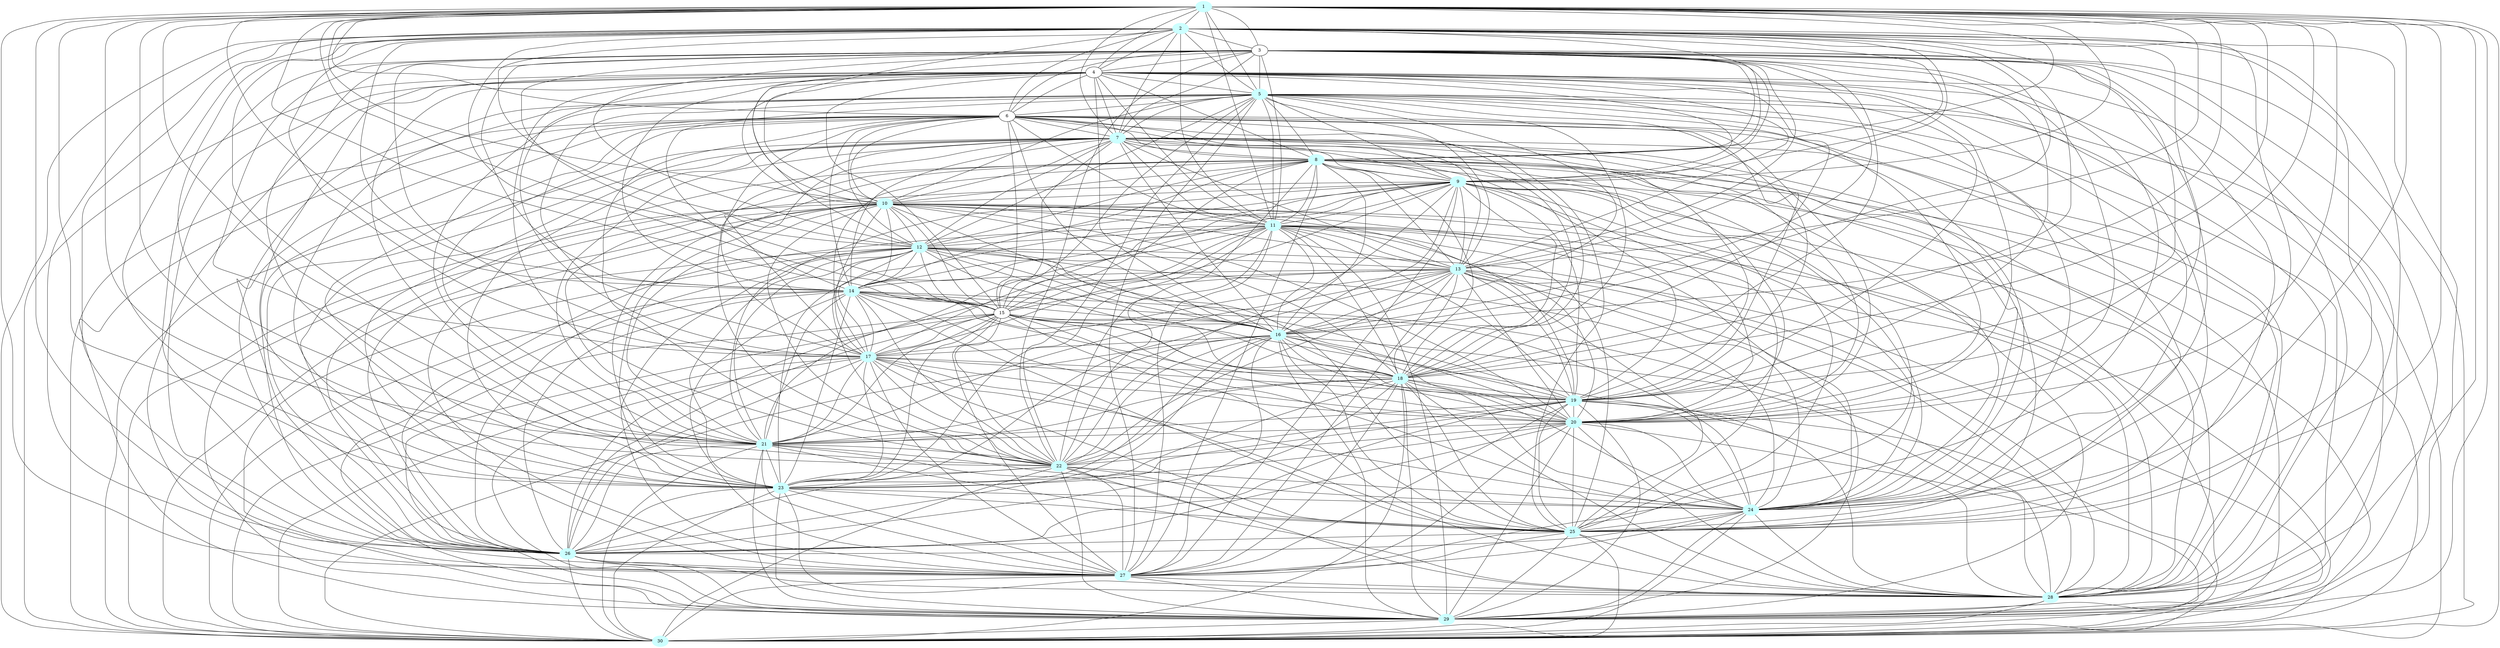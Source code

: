 graph G {
    1 [style=filled, color="#CCFFFF"];
    2 [style=filled, color="#CCFFFF"];
    5 [style=filled, color="#CCFFFF"];
    7 [style=filled, color="#CCFFFF"];
    8 [style=filled, color="#CCFFFF"];
    9 [style=filled, color="#CCFFFF"];
    10 [style=filled, color="#CCFFFF"];
    11 [style=filled, color="#CCFFFF"];
    12 [style=filled, color="#CCFFFF"];
    13 [style=filled, color="#CCFFFF"];
    14 [style=filled, color="#CCFFFF"];
    16 [style=filled, color="#CCFFFF"];
    17 [style=filled, color="#CCFFFF"];
    18 [style=filled, color="#CCFFFF"];
    19 [style=filled, color="#CCFFFF"];
    20 [style=filled, color="#CCFFFF"];
    21 [style=filled, color="#CCFFFF"];
    22 [style=filled, color="#CCFFFF"];
    23 [style=filled, color="#CCFFFF"];
    24 [style=filled, color="#CCFFFF"];
    25 [style=filled, color="#CCFFFF"];
    26 [style=filled, color="#CCFFFF"];
    27 [style=filled, color="#CCFFFF"];
    28 [style=filled, color="#CCFFFF"];
    29 [style=filled, color="#CCFFFF"];
    30 [style=filled, color="#CCFFFF"];
    1 -- 2 [len= 4]
    1 -- 3 [len= 4]
    1 -- 4 [len= 6]
    1 -- 5 [len= 4]
    1 -- 6 [len= 5]
    1 -- 7 [len= 4]
    1 -- 8 [len= 4]
    1 -- 9 [len= 5]
    1 -- 10 [len= 5]
    1 -- 11 [len= 4]
    1 -- 12 [len= 4]
    1 -- 13 [len= 5]
    1 -- 14 [len= 4]
    1 -- 15 [len= 5]
    1 -- 16 [len= 5]
    1 -- 17 [len= 4]
    1 -- 18 [len= 4]
    1 -- 19 [len= 4]
    1 -- 20 [len= 4]
    1 -- 21 [len= 4]
    1 -- 22 [len= 5]
    1 -- 23 [len= 5]
    1 -- 24 [len= 4]
    1 -- 25 [len= 3]
    1 -- 26 [len= 4]
    1 -- 27 [len= 4]
    1 -- 28 [len= 4]
    1 -- 29 [len= 4]
    1 -- 30 [len= 4]
    2 -- 3 [len= 5]
    2 -- 4 [len= 6]
    2 -- 5 [len= 4]
    2 -- 6 [len= 5]
    2 -- 7 [len= 4]
    2 -- 8 [len= 5]
    2 -- 9 [len= 5]
    2 -- 10 [len= 5]
    2 -- 11 [len= 4]
    2 -- 12 [len= 4]
    2 -- 13 [len= 5]
    2 -- 14 [len= 4]
    2 -- 15 [len= 5]
    2 -- 16 [len= 5]
    2 -- 17 [len= 5]
    2 -- 18 [len= 4]
    2 -- 19 [len= 4]
    2 -- 20 [len= 4]
    2 -- 21 [len= 5]
    2 -- 22 [len= 5]
    2 -- 23 [len= 5]
    2 -- 24 [len= 4]
    2 -- 25 [len= 3]
    2 -- 26 [len= 4]
    2 -- 27 [len= 4]
    2 -- 28 [len= 4]
    2 -- 29 [len= 4]
    2 -- 30 [len= 4]
    3 -- 4 [len= 6]
    3 -- 5 [len= 4]
    3 -- 6 [len= 5]
    3 -- 7 [len= 5]
    3 -- 8 [len= 5]
    3 -- 9 [len= 5]
    3 -- 10 [len= 5]
    3 -- 11 [len= 5]
    3 -- 12 [len= 4]
    3 -- 13 [len= 5]
    3 -- 14 [len= 5]
    3 -- 15 [len= 5]
    3 -- 16 [len= 6]
    3 -- 17 [len= 5]
    3 -- 18 [len= 5]
    3 -- 19 [len= 5]
    3 -- 20 [len= 5]
    3 -- 21 [len= 5]
    3 -- 22 [len= 5]
    3 -- 23 [len= 5]
    3 -- 24 [len= 5]
    3 -- 25 [len= 4]
    3 -- 26 [len= 5]
    3 -- 27 [len= 5]
    3 -- 28 [len= 4]
    3 -- 29 [len= 5]
    3 -- 30 [len= 4]
    4 -- 5 [len= 6]
    4 -- 6 [len= 6]
    4 -- 7 [len= 6]
    4 -- 8 [len= 5]
    4 -- 9 [len= 5]
    4 -- 10 [len= 6]
    4 -- 11 [len= 5]
    4 -- 12 [len= 5]
    4 -- 13 [len= 5]
    4 -- 14 [len= 5]
    4 -- 15 [len= 7]
    4 -- 16 [len= 5]
    4 -- 17 [len= 5]
    4 -- 18 [len= 5]
    4 -- 19 [len= 6]
    4 -- 20 [len= 5]
    4 -- 21 [len= 5]
    4 -- 22 [len= 4]
    4 -- 23 [len= 6]
    4 -- 24 [len= 5]
    4 -- 25 [len= 4]
    4 -- 26 [len= 5]
    4 -- 27 [len= 5]
    4 -- 28 [len= 5]
    4 -- 29 [len= 5]
    4 -- 30 [len= 5]
    5 -- 6 [len= 5]
    5 -- 7 [len= 4]
    5 -- 8 [len= 5]
    5 -- 9 [len= 5]
    5 -- 10 [len= 5]
    5 -- 11 [len= 5]
    5 -- 12 [len= 4]
    5 -- 13 [len= 5]
    5 -- 14 [len= 4]
    5 -- 15 [len= 5]
    5 -- 16 [len= 5]
    5 -- 17 [len= 4]
    5 -- 18 [len= 4]
    5 -- 19 [len= 5]
    5 -- 20 [len= 5]
    5 -- 21 [len= 5]
    5 -- 22 [len= 5]
    5 -- 23 [len= 5]
    5 -- 24 [len= 4]
    5 -- 25 [len= 4]
    5 -- 26 [len= 4]
    5 -- 27 [len= 4]
    5 -- 28 [len= 4]
    5 -- 29 [len= 4]
    5 -- 30 [len= 4]
    6 -- 7 [len= 5]
    6 -- 8 [len= 5]
    6 -- 9 [len= 5]
    6 -- 10 [len= 6]
    6 -- 11 [len= 5]
    6 -- 12 [len= 5]
    6 -- 13 [len= 6]
    6 -- 14 [len= 5]
    6 -- 15 [len= 6]
    6 -- 16 [len= 6]
    6 -- 17 [len= 5]
    6 -- 18 [len= 5]
    6 -- 19 [len= 5]
    6 -- 20 [len= 5]
    6 -- 21 [len= 5]
    6 -- 22 [len= 5]
    6 -- 23 [len= 6]
    6 -- 24 [len= 5]
    6 -- 25 [len= 5]
    6 -- 26 [len= 5]
    6 -- 27 [len= 5]
    6 -- 28 [len= 5]
    6 -- 29 [len= 5]
    6 -- 30 [len= 5]
    7 -- 8 [len= 5]
    7 -- 9 [len= 5]
    7 -- 10 [len= 5]
    7 -- 11 [len= 4]
    7 -- 12 [len= 5]
    7 -- 13 [len= 5]
    7 -- 14 [len= 4]
    7 -- 15 [len= 5]
    7 -- 16 [len= 5]
    7 -- 17 [len= 5]
    7 -- 18 [len= 3]
    7 -- 19 [len= 4]
    7 -- 20 [len= 5]
    7 -- 21 [len= 5]
    7 -- 22 [len= 5]
    7 -- 23 [len= 5]
    7 -- 24 [len= 4]
    7 -- 25 [len= 4]
    7 -- 26 [len= 4]
    7 -- 27 [len= 4]
    7 -- 28 [len= 4]
    7 -- 29 [len= 4]
    7 -- 30 [len= 4]
    8 -- 9 [len= 4]
    8 -- 10 [len= 5]
    8 -- 11 [len= 4]
    8 -- 12 [len= 5]
    8 -- 13 [len= 5]
    8 -- 14 [len= 4]
    8 -- 15 [len= 6]
    8 -- 16 [len= 4]
    8 -- 17 [len= 4]
    8 -- 18 [len= 4]
    8 -- 19 [len= 4]
    8 -- 20 [len= 4]
    8 -- 21 [len= 4]
    8 -- 22 [len= 4]
    8 -- 23 [len= 5]
    8 -- 24 [len= 5]
    8 -- 25 [len= 4]
    8 -- 26 [len= 5]
    8 -- 27 [len= 4]
    8 -- 28 [len= 4]
    8 -- 29 [len= 4]
    8 -- 30 [len= 4]
    9 -- 10 [len= 4]
    9 -- 11 [len= 4]
    9 -- 12 [len= 5]
    9 -- 13 [len= 4]
    9 -- 14 [len= 4]
    9 -- 15 [len= 6]
    9 -- 16 [len= 5]
    9 -- 17 [len= 4]
    9 -- 18 [len= 4]
    9 -- 19 [len= 5]
    9 -- 20 [len= 5]
    9 -- 21 [len= 5]
    9 -- 22 [len= 4]
    9 -- 23 [len= 5]
    9 -- 24 [len= 5]
    9 -- 25 [len= 4]
    9 -- 26 [len= 4]
    9 -- 27 [len= 4]
    9 -- 28 [len= 4]
    9 -- 29 [len= 4]
    9 -- 30 [len= 4]
    10 -- 11 [len= 5]
    10 -- 12 [len= 5]
    10 -- 13 [len= 5]
    10 -- 14 [len= 5]
    10 -- 15 [len= 6]
    10 -- 16 [len= 5]
    10 -- 17 [len= 5]
    10 -- 18 [len= 4]
    10 -- 19 [len= 5]
    10 -- 20 [len= 5]
    10 -- 21 [len= 5]
    10 -- 22 [len= 5]
    10 -- 23 [len= 5]
    10 -- 24 [len= 4]
    10 -- 25 [len= 4]
    10 -- 26 [len= 4]
    10 -- 27 [len= 4]
    10 -- 28 [len= 4]
    10 -- 29 [len= 4]
    10 -- 30 [len= 5]
    11 -- 12 [len= 4]
    11 -- 13 [len= 5]
    11 -- 14 [len= 4]
    11 -- 15 [len= 6]
    11 -- 16 [len= 5]
    11 -- 17 [len= 4]
    11 -- 18 [len= 4]
    11 -- 19 [len= 4]
    11 -- 20 [len= 4]
    11 -- 21 [len= 4]
    11 -- 22 [len= 5]
    11 -- 23 [len= 5]
    11 -- 24 [len= 5]
    11 -- 25 [len= 4]
    11 -- 26 [len= 5]
    11 -- 27 [len= 4]
    11 -- 28 [len= 4]
    11 -- 29 [len= 4]
    11 -- 30 [len= 4]
    12 -- 13 [len= 5]
    12 -- 14 [len= 4]
    12 -- 15 [len= 5]
    12 -- 16 [len= 5]
    12 -- 17 [len= 4]
    12 -- 18 [len= 4]
    12 -- 19 [len= 4]
    12 -- 20 [len= 4]
    12 -- 21 [len= 4]
    12 -- 22 [len= 4]
    12 -- 23 [len= 5]
    12 -- 24 [len= 4]
    12 -- 25 [len= 3]
    12 -- 26 [len= 4]
    12 -- 27 [len= 4]
    12 -- 28 [len= 4]
    12 -- 29 [len= 4]
    12 -- 30 [len= 4]
    13 -- 14 [len= 5]
    13 -- 15 [len= 6]
    13 -- 16 [len= 4]
    13 -- 17 [len= 5]
    13 -- 18 [len= 5]
    13 -- 19 [len= 5]
    13 -- 20 [len= 5]
    13 -- 21 [len= 5]
    13 -- 22 [len= 4]
    13 -- 23 [len= 5]
    13 -- 24 [len= 5]
    13 -- 25 [len= 5]
    13 -- 26 [len= 4]
    13 -- 27 [len= 5]
    13 -- 28 [len= 4]
    13 -- 29 [len= 5]
    13 -- 30 [len= 5]
    14 -- 15 [len= 6]
    14 -- 16 [len= 4]
    14 -- 17 [len= 4]
    14 -- 18 [len= 4]
    14 -- 19 [len= 5]
    14 -- 20 [len= 4]
    14 -- 21 [len= 4]
    14 -- 22 [len= 4]
    14 -- 23 [len= 5]
    14 -- 24 [len= 4]
    14 -- 25 [len= 3]
    14 -- 26 [len= 5]
    14 -- 27 [len= 4]
    14 -- 28 [len= 4]
    14 -- 29 [len= 4]
    14 -- 30 [len= 4]
    15 -- 16 [len= 6]
    15 -- 17 [len= 5]
    15 -- 18 [len= 5]
    15 -- 19 [len= 5]
    15 -- 20 [len= 5]
    15 -- 21 [len= 5]
    15 -- 22 [len= 6]
    15 -- 23 [len= 5]
    15 -- 24 [len= 5]
    15 -- 25 [len= 5]
    15 -- 26 [len= 4]
    15 -- 27 [len= 5]
    15 -- 28 [len= 5]
    15 -- 29 [len= 4]
    15 -- 30 [len= 4]
    16 -- 17 [len= 5]
    16 -- 18 [len= 4]
    16 -- 19 [len= 5]
    16 -- 20 [len= 5]
    16 -- 21 [len= 5]
    16 -- 22 [len= 5]
    16 -- 23 [len= 5]
    16 -- 24 [len= 4]
    16 -- 25 [len= 4]
    16 -- 26 [len= 5]
    16 -- 27 [len= 5]
    16 -- 28 [len= 5]
    16 -- 29 [len= 5]
    16 -- 30 [len= 5]
    17 -- 18 [len= 4]
    17 -- 19 [len= 4]
    17 -- 20 [len= 4]
    17 -- 21 [len= 5]
    17 -- 22 [len= 4]
    17 -- 23 [len= 5]
    17 -- 24 [len= 4]
    17 -- 25 [len= 4]
    17 -- 26 [len= 4]
    17 -- 27 [len= 4]
    17 -- 28 [len= 4]
    17 -- 29 [len= 4]
    17 -- 30 [len= 4]
    18 -- 19 [len= 4]
    18 -- 20 [len= 4]
    18 -- 21 [len= 4]
    18 -- 22 [len= 4]
    18 -- 23 [len= 4]
    18 -- 24 [len= 4]
    18 -- 25 [len= 4]
    18 -- 26 [len= 4]
    18 -- 27 [len= 3]
    18 -- 28 [len= 4]
    18 -- 29 [len= 3]
    18 -- 30 [len= 4]
    19 -- 20 [len= 4]
    19 -- 21 [len= 4]
    19 -- 22 [len= 5]
    19 -- 23 [len= 4]
    19 -- 24 [len= 4]
    19 -- 25 [len= 3]
    19 -- 26 [len= 5]
    19 -- 27 [len= 4]
    19 -- 28 [len= 4]
    19 -- 29 [len= 4]
    19 -- 30 [len= 4]
    20 -- 21 [len= 4]
    20 -- 22 [len= 4]
    20 -- 23 [len= 5]
    20 -- 24 [len= 4]
    20 -- 25 [len= 4]
    20 -- 26 [len= 5]
    20 -- 27 [len= 4]
    20 -- 28 [len= 4]
    20 -- 29 [len= 4]
    20 -- 30 [len= 4]
    21 -- 22 [len= 5]
    21 -- 23 [len= 4]
    21 -- 24 [len= 5]
    21 -- 25 [len= 4]
    21 -- 26 [len= 5]
    21 -- 27 [len= 4]
    21 -- 28 [len= 4]
    21 -- 29 [len= 4]
    21 -- 30 [len= 4]
    22 -- 23 [len= 5]
    22 -- 24 [len= 5]
    22 -- 25 [len= 4]
    22 -- 26 [len= 4]
    22 -- 27 [len= 4]
    22 -- 28 [len= 4]
    22 -- 29 [len= 4]
    22 -- 30 [len= 4]
    23 -- 24 [len= 5]
    23 -- 25 [len= 4]
    23 -- 26 [len= 5]
    23 -- 27 [len= 5]
    23 -- 28 [len= 4]
    23 -- 29 [len= 4]
    23 -- 30 [len= 4]
    24 -- 25 [len= 3]
    24 -- 26 [len= 4]
    24 -- 27 [len= 4]
    24 -- 28 [len= 4]
    24 -- 29 [len= 4]
    24 -- 30 [len= 4]
    25 -- 26 [len= 4]
    25 -- 27 [len= 4]
    25 -- 28 [len= 4]
    25 -- 29 [len= 4]
    25 -- 30 [len= 4]
    26 -- 27 [len= 4]
    26 -- 28 [len= 4]
    26 -- 29 [len= 4]
    26 -- 30 [len= 4]
    27 -- 28 [len= 4]
    27 -- 29 [len= 4]
    27 -- 30 [len= 3]
    28 -- 29 [len= 3]
    28 -- 30 [len= 3]
    29 -- 30 [len= 4]
}
